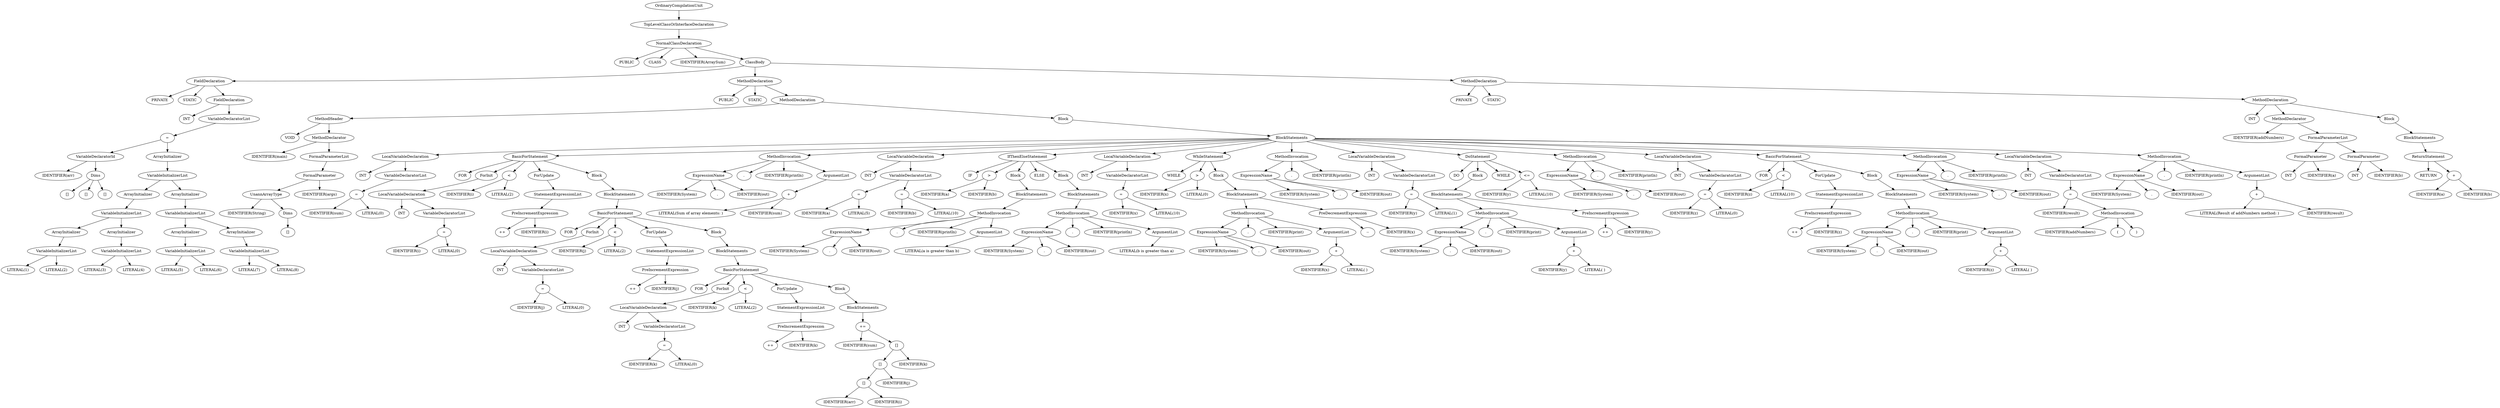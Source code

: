 digraph {
 node0 [label="OrdinaryCompilationUnit"]
 node1 [label="TopLevelClassOrInterfaceDeclaration"]
 node0 -> node1
 node2 [label="NormalClassDeclaration"]
 node1 -> node2
 node3 [label="PUBLIC"]
 node2 -> node3
 node4 [label="CLASS"]
 node2 -> node4
 node5 [label="IDENTIFIER(ArraySum)"]
 node2 -> node5
 node6 [label="ClassBody"]
 node2 -> node6
 node7 [label="FieldDeclaration"]
 node6 -> node7
 node8 [label="PRIVATE"]
 node7 -> node8
 node9 [label="STATIC"]
 node7 -> node9
 node10 [label="FieldDeclaration"]
 node7 -> node10
 node11 [label="INT"]
 node10 -> node11
 node12 [label="VariableDeclaratorList"]
 node10 -> node12
 node13 [label="="]
 node12 -> node13
 node14 [label="VariableDeclaratorId"]
 node13 -> node14
 node15 [label="IDENTIFIER(arr)"]
 node14 -> node15
 node16 [label="Dims"]
 node14 -> node16
 node17 [label="[]"]
 node16 -> node17
 node18 [label="[]"]
 node16 -> node18
 node19 [label="[]"]
 node16 -> node19
 node20 [label="ArrayInitializer"]
 node13 -> node20
 node21 [label="VariableInitializerList"]
 node20 -> node21
 node22 [label="ArrayInitializer"]
 node21 -> node22
 node23 [label="VariableInitializerList"]
 node22 -> node23
 node24 [label="ArrayInitializer"]
 node23 -> node24
 node25 [label="VariableInitializerList"]
 node24 -> node25
 node26 [label="LITERAL(1)"]
 node25 -> node26
 node27 [label="LITERAL(2)"]
 node25 -> node27
 node28 [label="ArrayInitializer"]
 node23 -> node28
 node29 [label="VariableInitializerList"]
 node28 -> node29
 node30 [label="LITERAL(3)"]
 node29 -> node30
 node31 [label="LITERAL(4)"]
 node29 -> node31
 node32 [label="ArrayInitializer"]
 node21 -> node32
 node33 [label="VariableInitializerList"]
 node32 -> node33
 node34 [label="ArrayInitializer"]
 node33 -> node34
 node35 [label="VariableInitializerList"]
 node34 -> node35
 node36 [label="LITERAL(5)"]
 node35 -> node36
 node37 [label="LITERAL(6)"]
 node35 -> node37
 node38 [label="ArrayInitializer"]
 node33 -> node38
 node39 [label="VariableInitializerList"]
 node38 -> node39
 node40 [label="LITERAL(7)"]
 node39 -> node40
 node41 [label="LITERAL(8)"]
 node39 -> node41
 node42 [label="MethodDeclaration"]
 node6 -> node42
 node43 [label="PUBLIC"]
 node42 -> node43
 node44 [label="STATIC"]
 node42 -> node44
 node45 [label="MethodDeclaration"]
 node42 -> node45
 node46 [label="MethodHeader"]
 node45 -> node46
 node47 [label="VOID"]
 node46 -> node47
 node48 [label="MethodDeclarator"]
 node46 -> node48
 node49 [label="IDENTIFIER(main)"]
 node48 -> node49
 node50 [label="FormalParameterList"]
 node48 -> node50
 node51 [label="FormalParameter"]
 node50 -> node51
 node52 [label="UnannArrayType"]
 node51 -> node52
 node53 [label="IDENTIFIER(String)"]
 node52 -> node53
 node54 [label="Dims"]
 node52 -> node54
 node55 [label="[]"]
 node54 -> node55
 node56 [label="IDENTIFIER(args)"]
 node51 -> node56
 node57 [label="Block"]
 node45 -> node57
 node58 [label="BlockStatements"]
 node57 -> node58
 node59 [label="LocalVariableDeclaration"]
 node58 -> node59
 node60 [label="INT"]
 node59 -> node60
 node61 [label="VariableDeclaratorList"]
 node59 -> node61
 node62 [label="="]
 node61 -> node62
 node63 [label="IDENTIFIER(sum)"]
 node62 -> node63
 node64 [label="LITERAL(0)"]
 node62 -> node64
 node65 [label="BasicForStatement"]
 node58 -> node65
 node66 [label="FOR"]
 node65 -> node66
 node67 [label="ForInit"]
 node65 -> node67
 node68 [label="LocalVariableDeclaration"]
 node67 -> node68
 node69 [label="INT"]
 node68 -> node69
 node70 [label="VariableDeclaratorList"]
 node68 -> node70
 node71 [label="="]
 node70 -> node71
 node72 [label="IDENTIFIER(i)"]
 node71 -> node72
 node73 [label="LITERAL(0)"]
 node71 -> node73
 node74 [label="<"]
 node65 -> node74
 node75 [label="IDENTIFIER(i)"]
 node74 -> node75
 node76 [label="LITERAL(2)"]
 node74 -> node76
 node77 [label="ForUpdate"]
 node65 -> node77
 node78 [label="StatementExpressionList"]
 node77 -> node78
 node79 [label="PreIncrementExpression"]
 node78 -> node79
 node80 [label="++"]
 node79 -> node80
 node81 [label="IDENTIFIER(i)"]
 node79 -> node81
 node82 [label="Block"]
 node65 -> node82
 node83 [label="BlockStatements"]
 node82 -> node83
 node84 [label="BasicForStatement"]
 node83 -> node84
 node85 [label="FOR"]
 node84 -> node85
 node86 [label="ForInit"]
 node84 -> node86
 node87 [label="LocalVariableDeclaration"]
 node86 -> node87
 node88 [label="INT"]
 node87 -> node88
 node89 [label="VariableDeclaratorList"]
 node87 -> node89
 node90 [label="="]
 node89 -> node90
 node91 [label="IDENTIFIER(j)"]
 node90 -> node91
 node92 [label="LITERAL(0)"]
 node90 -> node92
 node93 [label="<"]
 node84 -> node93
 node94 [label="IDENTIFIER(j)"]
 node93 -> node94
 node95 [label="LITERAL(2)"]
 node93 -> node95
 node96 [label="ForUpdate"]
 node84 -> node96
 node97 [label="StatementExpressionList"]
 node96 -> node97
 node98 [label="PreIncrementExpression"]
 node97 -> node98
 node99 [label="++"]
 node98 -> node99
 node100 [label="IDENTIFIER(j)"]
 node98 -> node100
 node101 [label="Block"]
 node84 -> node101
 node102 [label="BlockStatements"]
 node101 -> node102
 node103 [label="BasicForStatement"]
 node102 -> node103
 node104 [label="FOR"]
 node103 -> node104
 node105 [label="ForInit"]
 node103 -> node105
 node106 [label="LocalVariableDeclaration"]
 node105 -> node106
 node107 [label="INT"]
 node106 -> node107
 node108 [label="VariableDeclaratorList"]
 node106 -> node108
 node109 [label="="]
 node108 -> node109
 node110 [label="IDENTIFIER(k)"]
 node109 -> node110
 node111 [label="LITERAL(0)"]
 node109 -> node111
 node112 [label="<"]
 node103 -> node112
 node113 [label="IDENTIFIER(k)"]
 node112 -> node113
 node114 [label="LITERAL(2)"]
 node112 -> node114
 node115 [label="ForUpdate"]
 node103 -> node115
 node116 [label="StatementExpressionList"]
 node115 -> node116
 node117 [label="PreIncrementExpression"]
 node116 -> node117
 node118 [label="++"]
 node117 -> node118
 node119 [label="IDENTIFIER(k)"]
 node117 -> node119
 node120 [label="Block"]
 node103 -> node120
 node121 [label="BlockStatements"]
 node120 -> node121
 node122 [label="+="]
 node121 -> node122
 node123 [label="IDENTIFIER(sum)"]
 node122 -> node123
 node124 [label="[]"]
 node122 -> node124
 node125 [label="[]"]
 node124 -> node125
 node126 [label="[]"]
 node125 -> node126
 node127 [label="IDENTIFIER(arr)"]
 node126 -> node127
 node128 [label="IDENTIFIER(i)"]
 node126 -> node128
 node129 [label="IDENTIFIER(j)"]
 node125 -> node129
 node130 [label="IDENTIFIER(k)"]
 node124 -> node130
 node131 [label="MethodInvocation"]
 node58 -> node131
 node132 [label="ExpressionName"]
 node131 -> node132
 node133 [label="IDENTIFIER(System)"]
 node132 -> node133
 node134 [label="."]
 node132 -> node134
 node135 [label="IDENTIFIER(out)"]
 node132 -> node135
 node136 [label="."]
 node131 -> node136
 node137 [label="IDENTIFIER(println)"]
 node131 -> node137
 node138 [label="ArgumentList"]
 node131 -> node138
 node139 [label="+"]
 node138 -> node139
 node140 [label="LITERAL(Sum of array elements: )"]
 node139 -> node140
 node141 [label="IDENTIFIER(sum)"]
 node139 -> node141
 node142 [label="LocalVariableDeclaration"]
 node58 -> node142
 node143 [label="INT"]
 node142 -> node143
 node144 [label="VariableDeclaratorList"]
 node142 -> node144
 node145 [label="="]
 node144 -> node145
 node146 [label="IDENTIFIER(a)"]
 node145 -> node146
 node147 [label="LITERAL(5)"]
 node145 -> node147
 node148 [label="="]
 node144 -> node148
 node149 [label="IDENTIFIER(b)"]
 node148 -> node149
 node150 [label="LITERAL(10)"]
 node148 -> node150
 node151 [label="IfThenElseStatement"]
 node58 -> node151
 node152 [label="IF"]
 node151 -> node152
 node153 [label=">"]
 node151 -> node153
 node154 [label="IDENTIFIER(a)"]
 node153 -> node154
 node155 [label="IDENTIFIER(b)"]
 node153 -> node155
 node156 [label="Block"]
 node151 -> node156
 node157 [label="BlockStatements"]
 node156 -> node157
 node158 [label="MethodInvocation"]
 node157 -> node158
 node159 [label="ExpressionName"]
 node158 -> node159
 node160 [label="IDENTIFIER(System)"]
 node159 -> node160
 node161 [label="."]
 node159 -> node161
 node162 [label="IDENTIFIER(out)"]
 node159 -> node162
 node163 [label="."]
 node158 -> node163
 node164 [label="IDENTIFIER(println)"]
 node158 -> node164
 node165 [label="ArgumentList"]
 node158 -> node165
 node166 [label="LITERAL(a is greater than b)"]
 node165 -> node166
 node167 [label="ELSE"]
 node151 -> node167
 node168 [label="Block"]
 node151 -> node168
 node169 [label="BlockStatements"]
 node168 -> node169
 node170 [label="MethodInvocation"]
 node169 -> node170
 node171 [label="ExpressionName"]
 node170 -> node171
 node172 [label="IDENTIFIER(System)"]
 node171 -> node172
 node173 [label="."]
 node171 -> node173
 node174 [label="IDENTIFIER(out)"]
 node171 -> node174
 node175 [label="."]
 node170 -> node175
 node176 [label="IDENTIFIER(println)"]
 node170 -> node176
 node177 [label="ArgumentList"]
 node170 -> node177
 node178 [label="LITERAL(b is greater than a)"]
 node177 -> node178
 node179 [label="LocalVariableDeclaration"]
 node58 -> node179
 node180 [label="INT"]
 node179 -> node180
 node181 [label="VariableDeclaratorList"]
 node179 -> node181
 node182 [label="="]
 node181 -> node182
 node183 [label="IDENTIFIER(x)"]
 node182 -> node183
 node184 [label="LITERAL(10)"]
 node182 -> node184
 node185 [label="WhileStatement"]
 node58 -> node185
 node186 [label="WHILE"]
 node185 -> node186
 node187 [label=">"]
 node185 -> node187
 node188 [label="IDENTIFIER(x)"]
 node187 -> node188
 node189 [label="LITERAL(0)"]
 node187 -> node189
 node190 [label="Block"]
 node185 -> node190
 node191 [label="BlockStatements"]
 node190 -> node191
 node192 [label="MethodInvocation"]
 node191 -> node192
 node193 [label="ExpressionName"]
 node192 -> node193
 node194 [label="IDENTIFIER(System)"]
 node193 -> node194
 node195 [label="."]
 node193 -> node195
 node196 [label="IDENTIFIER(out)"]
 node193 -> node196
 node197 [label="."]
 node192 -> node197
 node198 [label="IDENTIFIER(print)"]
 node192 -> node198
 node199 [label="ArgumentList"]
 node192 -> node199
 node200 [label="+"]
 node199 -> node200
 node201 [label="IDENTIFIER(x)"]
 node200 -> node201
 node202 [label="LITERAL( )"]
 node200 -> node202
 node203 [label="PreDecrementExpression"]
 node191 -> node203
 node204 [label="--"]
 node203 -> node204
 node205 [label="IDENTIFIER(x)"]
 node203 -> node205
 node206 [label="MethodInvocation"]
 node58 -> node206
 node207 [label="ExpressionName"]
 node206 -> node207
 node208 [label="IDENTIFIER(System)"]
 node207 -> node208
 node209 [label="."]
 node207 -> node209
 node210 [label="IDENTIFIER(out)"]
 node207 -> node210
 node211 [label="."]
 node206 -> node211
 node212 [label="IDENTIFIER(println)"]
 node206 -> node212
 node213 [label="LocalVariableDeclaration"]
 node58 -> node213
 node214 [label="INT"]
 node213 -> node214
 node215 [label="VariableDeclaratorList"]
 node213 -> node215
 node216 [label="="]
 node215 -> node216
 node217 [label="IDENTIFIER(y)"]
 node216 -> node217
 node218 [label="LITERAL(1)"]
 node216 -> node218
 node219 [label="DoStatement"]
 node58 -> node219
 node220 [label="DO"]
 node219 -> node220
 node221 [label="Block"]
 node219 -> node221
 node222 [label="BlockStatements"]
 node221 -> node222
 node223 [label="MethodInvocation"]
 node222 -> node223
 node224 [label="ExpressionName"]
 node223 -> node224
 node225 [label="IDENTIFIER(System)"]
 node224 -> node225
 node226 [label="."]
 node224 -> node226
 node227 [label="IDENTIFIER(out)"]
 node224 -> node227
 node228 [label="."]
 node223 -> node228
 node229 [label="IDENTIFIER(print)"]
 node223 -> node229
 node230 [label="ArgumentList"]
 node223 -> node230
 node231 [label="+"]
 node230 -> node231
 node232 [label="IDENTIFIER(y)"]
 node231 -> node232
 node233 [label="LITERAL( )"]
 node231 -> node233
 node234 [label="PreIncrementExpression"]
 node222 -> node234
 node235 [label="++"]
 node234 -> node235
 node236 [label="IDENTIFIER(y)"]
 node234 -> node236
 node237 [label="WHILE"]
 node219 -> node237
 node238 [label="<="]
 node219 -> node238
 node239 [label="IDENTIFIER(y)"]
 node238 -> node239
 node240 [label="LITERAL(10)"]
 node238 -> node240
 node241 [label="MethodInvocation"]
 node58 -> node241
 node242 [label="ExpressionName"]
 node241 -> node242
 node243 [label="IDENTIFIER(System)"]
 node242 -> node243
 node244 [label="."]
 node242 -> node244
 node245 [label="IDENTIFIER(out)"]
 node242 -> node245
 node246 [label="."]
 node241 -> node246
 node247 [label="IDENTIFIER(println)"]
 node241 -> node247
 node248 [label="LocalVariableDeclaration"]
 node58 -> node248
 node249 [label="INT"]
 node248 -> node249
 node250 [label="VariableDeclaratorList"]
 node248 -> node250
 node251 [label="="]
 node250 -> node251
 node252 [label="IDENTIFIER(z)"]
 node251 -> node252
 node253 [label="LITERAL(0)"]
 node251 -> node253
 node254 [label="BasicForStatement"]
 node58 -> node254
 node255 [label="FOR"]
 node254 -> node255
 node256 [label="<"]
 node254 -> node256
 node257 [label="IDENTIFIER(z)"]
 node256 -> node257
 node258 [label="LITERAL(10)"]
 node256 -> node258
 node259 [label="ForUpdate"]
 node254 -> node259
 node260 [label="StatementExpressionList"]
 node259 -> node260
 node261 [label="PreIncrementExpression"]
 node260 -> node261
 node262 [label="++"]
 node261 -> node262
 node263 [label="IDENTIFIER(z)"]
 node261 -> node263
 node264 [label="Block"]
 node254 -> node264
 node265 [label="BlockStatements"]
 node264 -> node265
 node266 [label="MethodInvocation"]
 node265 -> node266
 node267 [label="ExpressionName"]
 node266 -> node267
 node268 [label="IDENTIFIER(System)"]
 node267 -> node268
 node269 [label="."]
 node267 -> node269
 node270 [label="IDENTIFIER(out)"]
 node267 -> node270
 node271 [label="."]
 node266 -> node271
 node272 [label="IDENTIFIER(print)"]
 node266 -> node272
 node273 [label="ArgumentList"]
 node266 -> node273
 node274 [label="+"]
 node273 -> node274
 node275 [label="IDENTIFIER(z)"]
 node274 -> node275
 node276 [label="LITERAL( )"]
 node274 -> node276
 node277 [label="MethodInvocation"]
 node58 -> node277
 node278 [label="ExpressionName"]
 node277 -> node278
 node279 [label="IDENTIFIER(System)"]
 node278 -> node279
 node280 [label="."]
 node278 -> node280
 node281 [label="IDENTIFIER(out)"]
 node278 -> node281
 node282 [label="."]
 node277 -> node282
 node283 [label="IDENTIFIER(println)"]
 node277 -> node283
 node284 [label="LocalVariableDeclaration"]
 node58 -> node284
 node285 [label="INT"]
 node284 -> node285
 node286 [label="VariableDeclaratorList"]
 node284 -> node286
 node287 [label="="]
 node286 -> node287
 node288 [label="IDENTIFIER(result)"]
 node287 -> node288
 node289 [label="MethodInvocation"]
 node287 -> node289
 node290 [label="IDENTIFIER(addNumbers)"]
 node289 -> node290
 node291 [label="("]
 node289 -> node291
 node292 [label=")"]
 node289 -> node292
 node293 [label="MethodInvocation"]
 node58 -> node293
 node294 [label="ExpressionName"]
 node293 -> node294
 node295 [label="IDENTIFIER(System)"]
 node294 -> node295
 node296 [label="."]
 node294 -> node296
 node297 [label="IDENTIFIER(out)"]
 node294 -> node297
 node298 [label="."]
 node293 -> node298
 node299 [label="IDENTIFIER(println)"]
 node293 -> node299
 node300 [label="ArgumentList"]
 node293 -> node300
 node301 [label="+"]
 node300 -> node301
 node302 [label="LITERAL(Result of addNumbers method: )"]
 node301 -> node302
 node303 [label="IDENTIFIER(result)"]
 node301 -> node303
 node304 [label="MethodDeclaration"]
 node6 -> node304
 node305 [label="PRIVATE"]
 node304 -> node305
 node306 [label="STATIC"]
 node304 -> node306
 node307 [label="MethodDeclaration"]
 node304 -> node307
 node308 [label="INT"]
 node307 -> node308
 node309 [label="MethodDeclarator"]
 node307 -> node309
 node310 [label="IDENTIFIER(addNumbers)"]
 node309 -> node310
 node311 [label="FormalParameterList"]
 node309 -> node311
 node312 [label="FormalParameter"]
 node311 -> node312
 node313 [label="INT"]
 node312 -> node313
 node314 [label="IDENTIFIER(a)"]
 node312 -> node314
 node315 [label="FormalParameter"]
 node311 -> node315
 node316 [label="INT"]
 node315 -> node316
 node317 [label="IDENTIFIER(b)"]
 node315 -> node317
 node318 [label="Block"]
 node307 -> node318
 node319 [label="BlockStatements"]
 node318 -> node319
 node320 [label="ReturnStatement"]
 node319 -> node320
 node321 [label="RETURN"]
 node320 -> node321
 node322 [label="+"]
 node320 -> node322
 node323 [label="IDENTIFIER(a)"]
 node322 -> node323
 node324 [label="IDENTIFIER(b)"]
 node322 -> node324
 }
